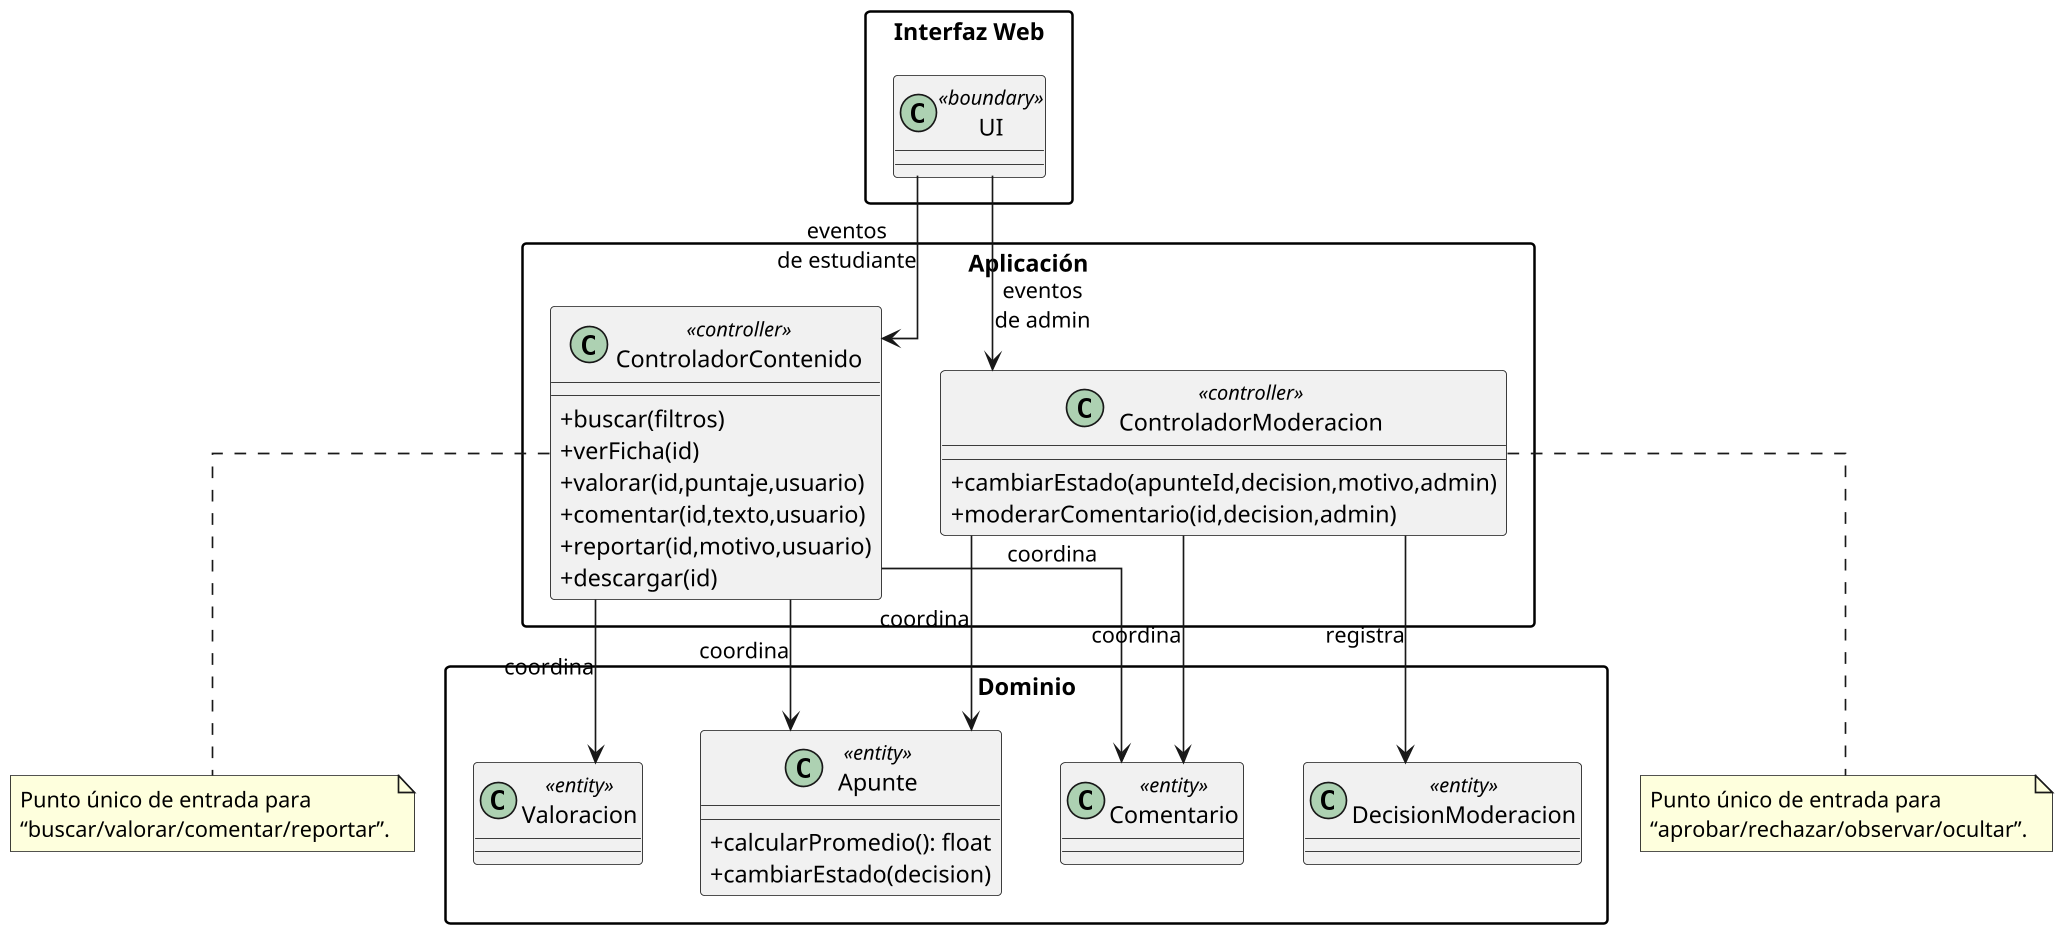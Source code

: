 @startuml
skinparam dpi 160
skinparam shadowing false
skinparam packageStyle rectangle
skinparam linetype ortho
skinparam classAttributeIconSize 0

package "Interfaz Web" {
  class UI <<boundary>>
}

package "Aplicación" {
  class ControladorContenido <<controller>> {
    +buscar(filtros)
    +verFicha(id)
    +valorar(id,puntaje,usuario)
    +comentar(id,texto,usuario)
    +reportar(id,motivo,usuario)
    +descargar(id)
  }
  class ControladorModeracion <<controller>> {
    +cambiarEstado(apunteId,decision,motivo,admin)
    +moderarComentario(id,decision,admin)
  }
}

package "Dominio" {
  class Apunte <<entity>> {
    +calcularPromedio(): float
    +cambiarEstado(decision)
  }
  class Comentario <<entity>>
  class Valoracion <<entity>>
  class DecisionModeracion <<entity>>
}

UI --> ControladorContenido : eventos\nde estudiante
UI --> ControladorModeracion : eventos\nde admin

ControladorContenido --> Apunte : coordina
ControladorContenido --> Comentario : coordina
ControladorContenido --> Valoracion : coordina

ControladorModeracion --> Apunte : coordina
ControladorModeracion --> Comentario : coordina
ControladorModeracion --> DecisionModeracion : registra

note bottom of ControladorContenido
  Punto único de entrada para
  “buscar/valorar/comentar/reportar”.
end note

note bottom of ControladorModeracion
  Punto único de entrada para
  “aprobar/rechazar/observar/ocultar”.
end note
@enduml
